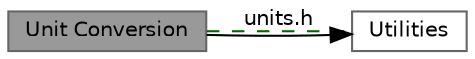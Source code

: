 digraph "Unit Conversion"
{
 // INTERACTIVE_SVG=YES
 // LATEX_PDF_SIZE
  bgcolor="transparent";
  edge [fontname=Helvetica,fontsize=10,labelfontname=Helvetica,labelfontsize=10];
  node [fontname=Helvetica,fontsize=10,shape=box,height=0.2,width=0.4];
  rankdir=LR;
  Node1 [label="Unit Conversion",height=0.2,width=0.4,color="gray40", fillcolor="grey60", style="filled", fontcolor="black",tooltip="Functions to convert between various physical units."];
  Node2 [label="Utilities",height=0.2,width=0.4,color="grey40", fillcolor="white", style="filled",URL="$group__utils.html",tooltip=" "];
  Node2->Node1 [shape=plaintext, dir="back", style="solid"];
  Node1->Node2 [shape=plaintext, label="units.h", color="darkgreen", dir="none", style="dashed"];
}
